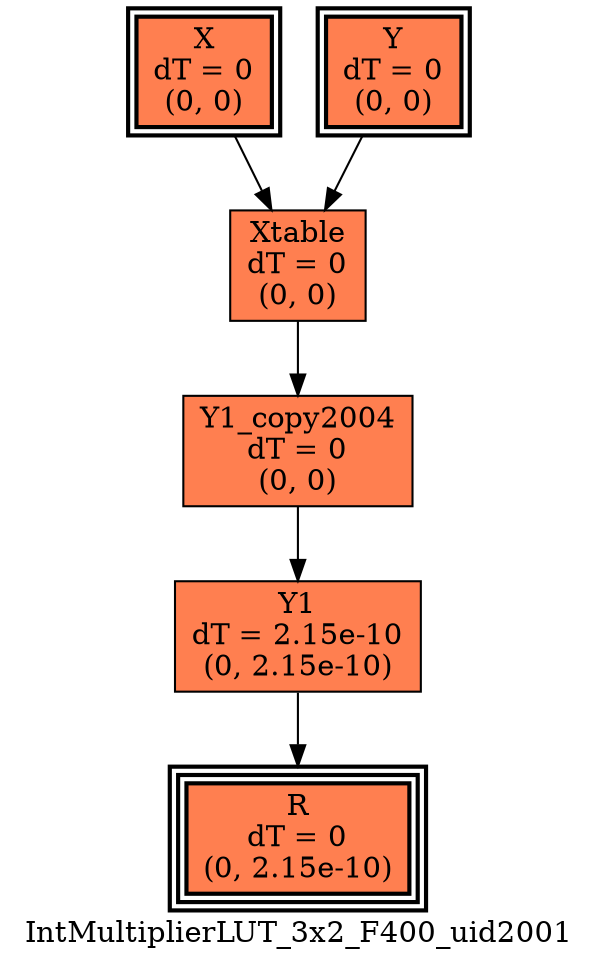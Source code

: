 digraph IntMultiplierLUT_3x2_F400_uid2001
{
	//graph drawing options
	label=IntMultiplierLUT_3x2_F400_uid2001;
	labelloc=bottom;
	labeljust=right;
	ratio=auto;
	nodesep=0.25;
	ranksep=0.5;

	//input/output signals of operator IntMultiplierLUT_3x2_F400_uid2001
	X__IntMultiplierLUT_3x2_F400_uid2001 [ label="X\ndT = 0\n(0, 0)", shape=box, color=black, style="bold, filled", fillcolor=coral, peripheries=2 ];
	Y__IntMultiplierLUT_3x2_F400_uid2001 [ label="Y\ndT = 0\n(0, 0)", shape=box, color=black, style="bold, filled", fillcolor=coral, peripheries=2 ];
	R__IntMultiplierLUT_3x2_F400_uid2001 [ label="R\ndT = 0\n(0, 2.15e-10)", shape=box, color=black, style="bold, filled", fillcolor=coral, peripheries=3 ];
	{rank=same X__IntMultiplierLUT_3x2_F400_uid2001, Y__IntMultiplierLUT_3x2_F400_uid2001};
	{rank=same R__IntMultiplierLUT_3x2_F400_uid2001};
	//internal signals of operator IntMultiplierLUT_3x2_F400_uid2001
	Xtable__IntMultiplierLUT_3x2_F400_uid2001 [ label="Xtable\ndT = 0\n(0, 0)", shape=box, color=black, style=filled, fillcolor=coral, peripheries=1 ];
	Y1__IntMultiplierLUT_3x2_F400_uid2001 [ label="Y1\ndT = 2.15e-10\n(0, 2.15e-10)", shape=box, color=black, style=filled, fillcolor=coral, peripheries=1 ];
	Y1_copy2004__IntMultiplierLUT_3x2_F400_uid2001 [ label="Y1_copy2004\ndT = 0\n(0, 0)", shape=box, color=black, style=filled, fillcolor=coral, peripheries=1 ];

	//subcomponents of operator IntMultiplierLUT_3x2_F400_uid2001

	//input and internal signal connections of operator IntMultiplierLUT_3x2_F400_uid2001
	X__IntMultiplierLUT_3x2_F400_uid2001 -> Xtable__IntMultiplierLUT_3x2_F400_uid2001 [ arrowhead=normal, arrowsize=1.0, arrowtail=normal, color=black, dir=forward  ];
	Y__IntMultiplierLUT_3x2_F400_uid2001 -> Xtable__IntMultiplierLUT_3x2_F400_uid2001 [ arrowhead=normal, arrowsize=1.0, arrowtail=normal, color=black, dir=forward  ];
	Xtable__IntMultiplierLUT_3x2_F400_uid2001 -> Y1_copy2004__IntMultiplierLUT_3x2_F400_uid2001 [ arrowhead=normal, arrowsize=1.0, arrowtail=normal, color=black, dir=forward  ];
	Y1__IntMultiplierLUT_3x2_F400_uid2001 -> R__IntMultiplierLUT_3x2_F400_uid2001 [ arrowhead=normal, arrowsize=1.0, arrowtail=normal, color=black, dir=forward  ];
	Y1_copy2004__IntMultiplierLUT_3x2_F400_uid2001 -> Y1__IntMultiplierLUT_3x2_F400_uid2001 [ arrowhead=normal, arrowsize=1.0, arrowtail=normal, color=black, dir=forward  ];
}

